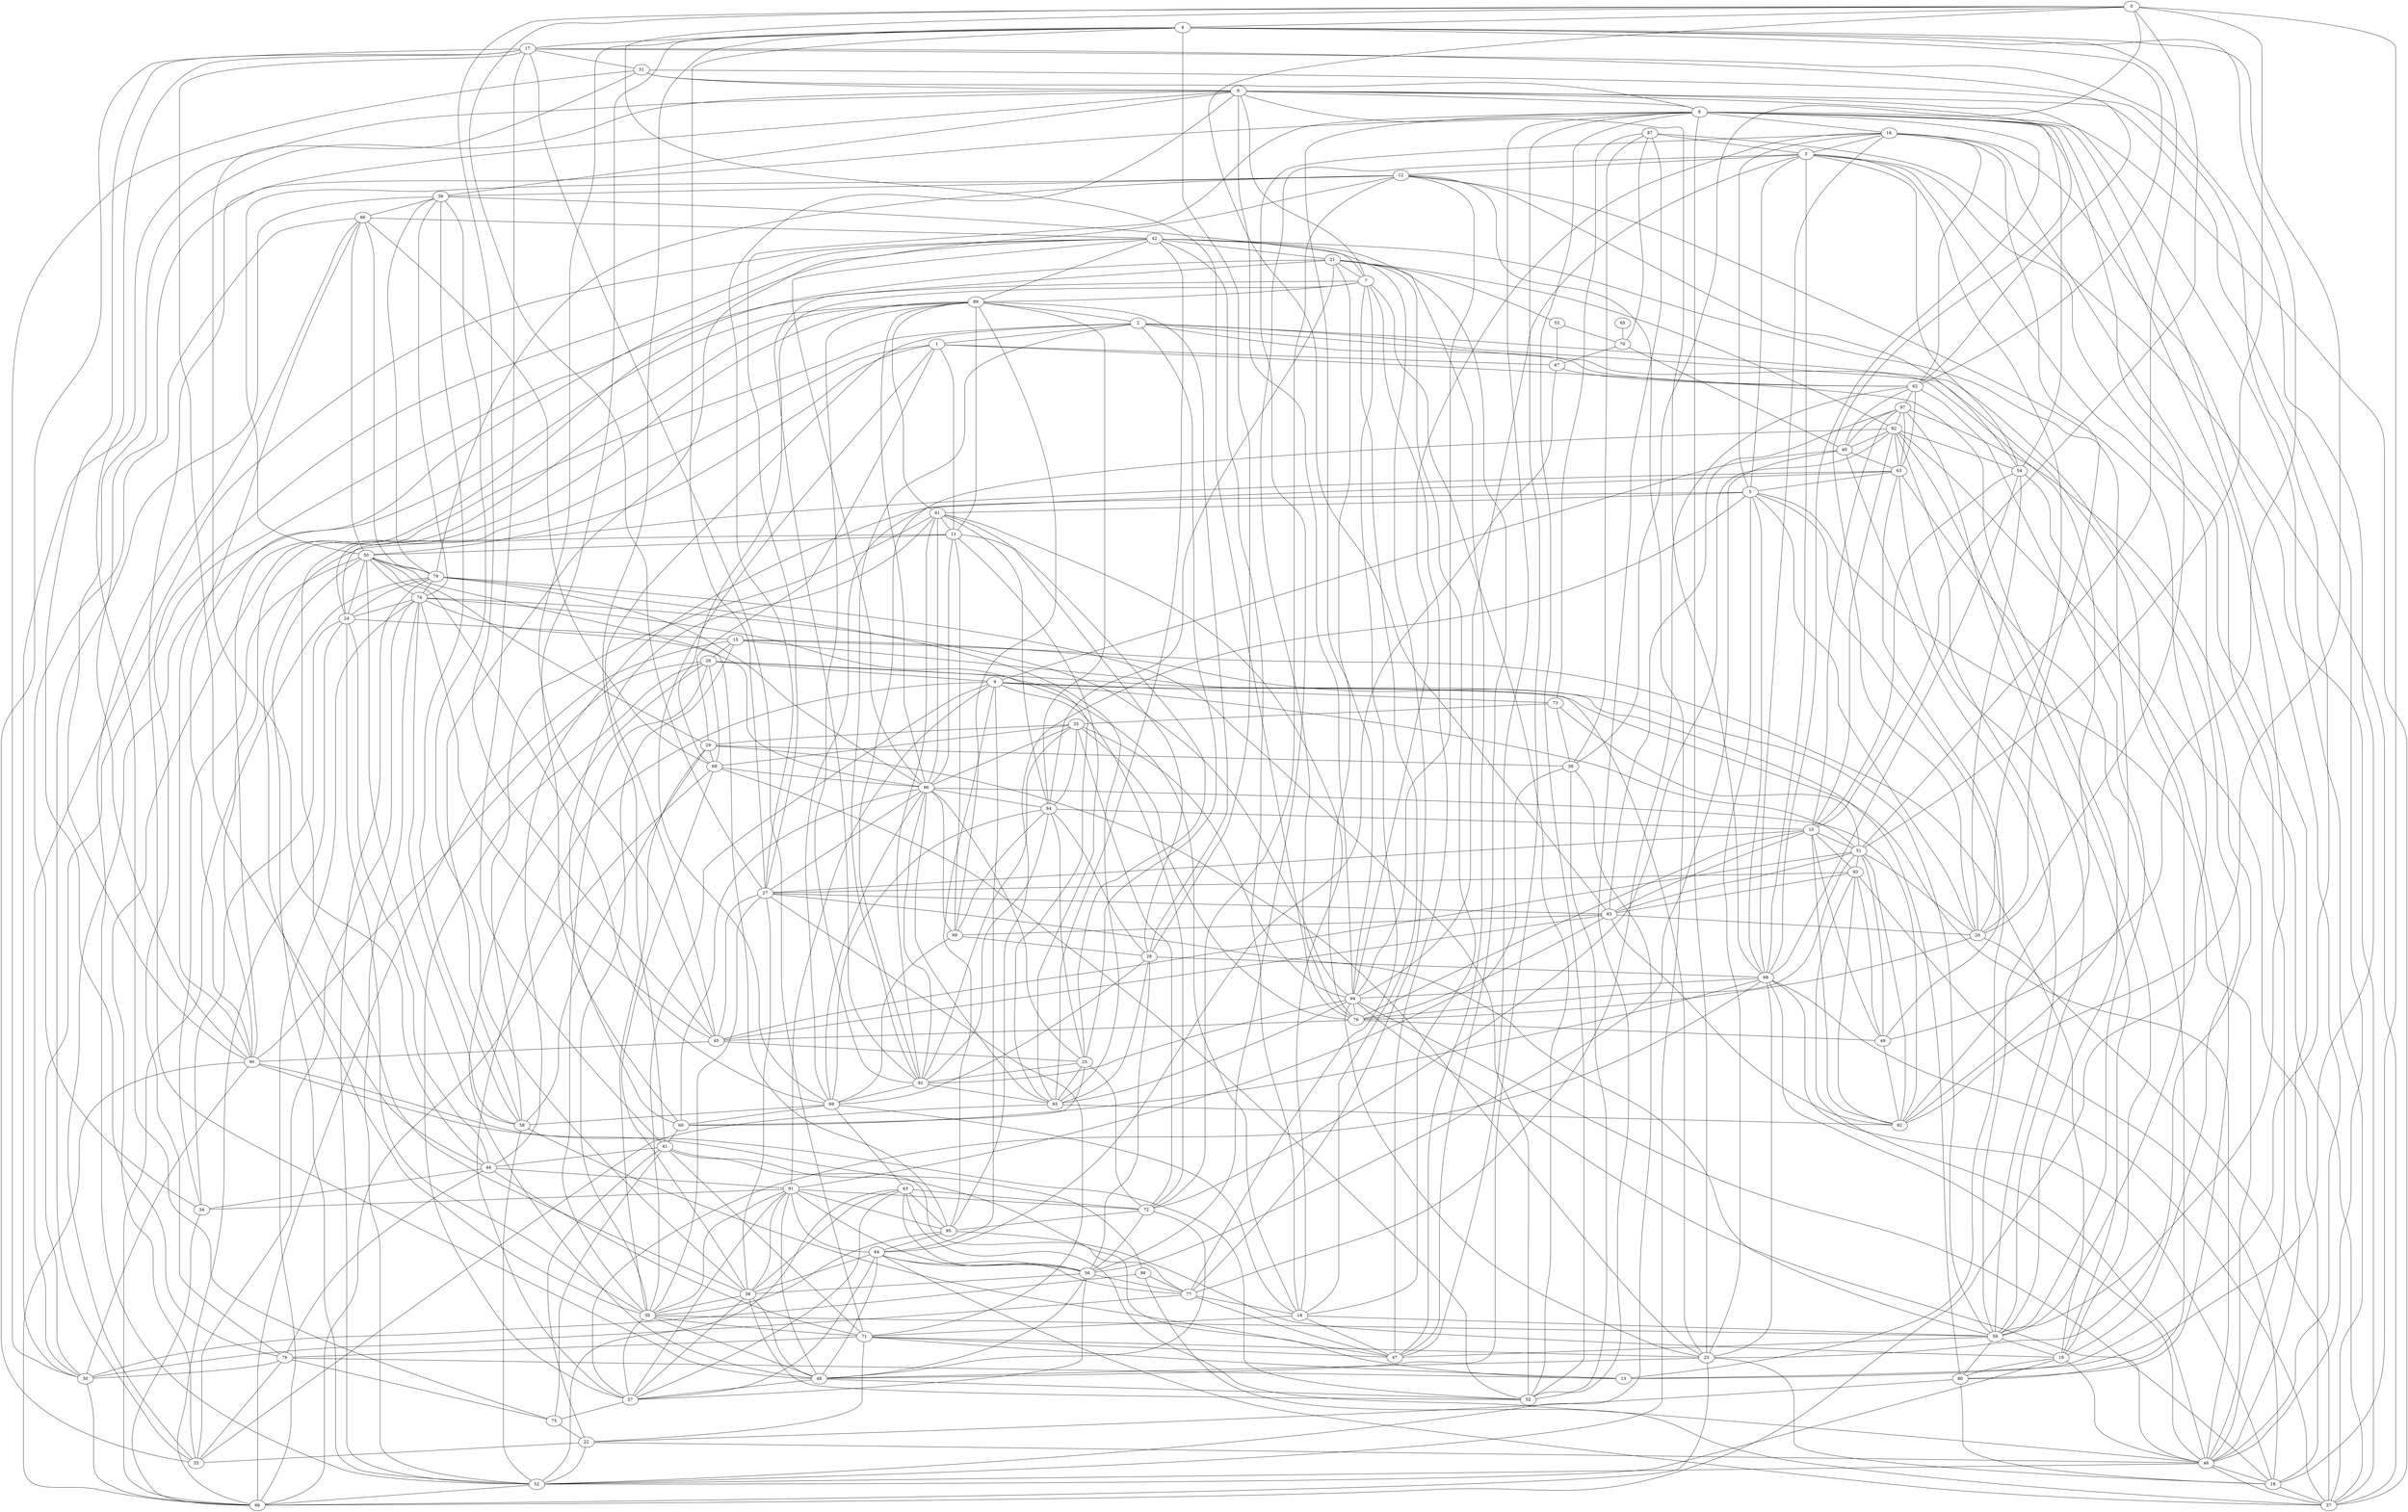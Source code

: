 graph G {
0 [block=2];
1 [block=8];
2 [block=9];
3 [block=4];
4 [block=2];
5 [block=4];
6 [block=4];
7 [block=6];
8 [block=4];
9 [block=3];
10 [block=2];
11 [block=0];
12 [block=1];
13 [block=7];
14 [block=6];
15 [block=9];
16 [block=4];
17 [block=7];
18 [block=4];
19 [block=9];
20 [block=4];
21 [block=6];
22 [block=7];
23 [block=4];
24 [block=1];
25 [block=0];
26 [block=3];
27 [block=2];
28 [block=0];
29 [block=5];
30 [block=6];
31 [block=7];
32 [block=3];
33 [block=7];
34 [block=1];
35 [block=5];
36 [block=1];
37 [block=4];
38 [block=5];
39 [block=3];
40 [block=9];
41 [block=7];
42 [block=6];
43 [block=3];
44 [block=7];
45 [block=2];
46 [block=4];
47 [block=6];
48 [block=3];
49 [block=2];
50 [block=1];
51 [block=2];
52 [block=1];
53 [block=8];
54 [block=4];
55 [block=5];
56 [block=3];
57 [block=3];
58 [block=1];
59 [block=9];
60 [block=0];
61 [block=0];
62 [block=9];
63 [block=9];
64 [block=3];
65 [block=8];
66 [block=1];
67 [block=8];
68 [block=5];
69 [block=0];
70 [block=8];
71 [block=7];
72 [block=3];
73 [block=5];
74 [block=1];
75 [block=7];
76 [block=7];
77 [block=6];
78 [block=2];
79 [block=1];
80 [block=9];
81 [block=0];
82 [block=9];
83 [block=2];
84 [block=0];
85 [block=0];
86 [block=1];
87 [block=5];
88 [block=4];
89 [block=0];
90 [block=6];
91 [block=3];
92 [block=2];
93 [block=2];
94 [block=4];
95 [block=3];
96 [block=0];
97 [block=9];
98 [block=6];
99 [block=0];
0--27 ;
0--10 ;
0--4 ;
0--78 ;
0--83 ;
1--67 ;
2--81 ;
2--1 ;
3--12 ;
3--94 ;
3--78 ;
3--23 ;
4--17 ;
4--28 ;
4--41 ;
4--60 ;
4--62 ;
4--49 ;
4--51 ;
4--27 ;
4--45 ;
5--44 ;
5--3 ;
5--61 ;
6--94 ;
6--88 ;
6--8 ;
7--30 ;
7--55 ;
7--36 ;
7--89 ;
7--6 ;
8--55 ;
8--88 ;
8--23 ;
8--59 ;
8--48 ;
8--47 ;
8--16 ;
8--94 ;
9--64 ;
9--72 ;
9--40 ;
9--51 ;
9--73 ;
9--46 ;
10--51 ;
10--78 ;
10--97 ;
10--92 ;
11--1 ;
11--50 ;
12--36 ;
13--41 ;
13--17 ;
14--69 ;
14--47 ;
14--61 ;
14--7 ;
14--26 ;
14--71 ;
14--59 ;
14--42 ;
15--66 ;
15--80 ;
15--26 ;
16--46 ;
16--20 ;
16--3 ;
16--62 ;
16--37 ;
16--5 ;
17--62 ;
17--41 ;
17--31 ;
17--71 ;
18--93 ;
18--37 ;
18--0 ;
18--94 ;
19--15 ;
19--2 ;
19--52 ;
19--46 ;
19--80 ;
19--63 ;
20--78 ;
20--37 ;
20--3 ;
20--6 ;
20--5 ;
20--8 ;
21--78 ;
21--81 ;
21--53 ;
21--14 ;
21--7 ;
22--52 ;
22--46 ;
22--41 ;
22--33 ;
23--26 ;
23--29 ;
23--66 ;
23--48 ;
23--5 ;
23--18 ;
23--94 ;
24--15 ;
24--66 ;
24--1 ;
24--63 ;
24--44 ;
24--50 ;
25--60 ;
25--96 ;
25--2 ;
25--72 ;
25--81 ;
25--85 ;
25--84 ;
26--57 ;
26--9 ;
27--39 ;
27--71 ;
27--45 ;
27--32 ;
27--83 ;
27--6 ;
27--96 ;
27--59 ;
27--10 ;
27--8 ;
28--89 ;
28--88 ;
28--11 ;
29--38 ;
29--1 ;
29--50 ;
29--68 ;
30--66 ;
30--6 ;
31--8 ;
31--30 ;
31--44 ;
31--6 ;
31--13 ;
32--11 ;
32--15 ;
32--91 ;
32--24 ;
32--29 ;
32--9 ;
32--48 ;
32--59 ;
32--71 ;
32--26 ;
33--17 ;
33--2 ;
34--50 ;
34--66 ;
34--24 ;
34--86 ;
35--72 ;
35--78 ;
35--81 ;
35--29 ;
35--94 ;
35--68 ;
35--96 ;
36--79 ;
36--6 ;
36--86 ;
36--33 ;
36--58 ;
37--6 ;
37--8 ;
38--55 ;
38--52 ;
38--0 ;
38--91 ;
38--73 ;
39--68 ;
39--32 ;
39--36 ;
39--55 ;
39--89 ;
39--91 ;
40--63 ;
41--44 ;
41--75 ;
41--77 ;
42--47 ;
42--90 ;
42--21 ;
42--30 ;
43--39 ;
43--72 ;
43--95 ;
43--46 ;
43--56 ;
43--52 ;
43--57 ;
44--76 ;
44--34 ;
44--91 ;
44--17 ;
44--71 ;
45--51 ;
45--2 ;
45--0 ;
45--74 ;
45--90 ;
45--25 ;
46--93 ;
46--52 ;
46--3 ;
46--6 ;
46--5 ;
46--8 ;
46--18 ;
46--37 ;
47--21 ;
47--7 ;
48--91 ;
48--26 ;
48--39 ;
48--55 ;
48--6 ;
48--64 ;
48--57 ;
49--5 ;
49--93 ;
49--10 ;
49--51 ;
49--92 ;
50--1 ;
50--12 ;
50--79 ;
51--83 ;
51--73 ;
51--92 ;
51--20 ;
51--0 ;
51--93 ;
52--50 ;
52--12 ;
52--79 ;
52--66 ;
53--70 ;
53--67 ;
54--20 ;
54--88 ;
54--12 ;
54--10 ;
54--3 ;
54--8 ;
54--18 ;
55--79 ;
56--39 ;
56--40 ;
56--77 ;
56--16 ;
56--57 ;
56--48 ;
56--72 ;
56--28 ;
57--75 ;
57--88 ;
57--39 ;
57--9 ;
57--32 ;
58--52 ;
58--47 ;
58--61 ;
58--50 ;
58--29 ;
58--12 ;
59--47 ;
59--2 ;
59--15 ;
59--19 ;
59--1 ;
59--97 ;
59--40 ;
60--41 ;
60--88 ;
60--61 ;
60--96 ;
61--25 ;
61--81 ;
61--11 ;
62--2 ;
62--97 ;
62--40 ;
62--59 ;
63--13 ;
63--62 ;
63--5 ;
64--37 ;
64--39 ;
64--57 ;
64--56 ;
65--70 ;
66--12 ;
67--62 ;
67--64 ;
68--66 ;
68--96 ;
68--7 ;
68--86 ;
68--55 ;
68--26 ;
69--84 ;
69--1 ;
69--63 ;
69--58 ;
69--50 ;
69--28 ;
69--43 ;
69--96 ;
69--99 ;
69--60 ;
70--40 ;
70--67 ;
71--23 ;
71--13 ;
71--47 ;
71--76 ;
71--41 ;
71--22 ;
72--48 ;
72--12 ;
72--95 ;
73--35 ;
74--36 ;
74--33 ;
74--52 ;
74--50 ;
74--96 ;
74--85 ;
74--94 ;
74--58 ;
74--66 ;
74--24 ;
75--17 ;
75--22 ;
76--33 ;
76--42 ;
76--17 ;
76--30 ;
76--13 ;
76--75 ;
77--64 ;
77--62 ;
77--7 ;
77--47 ;
77--30 ;
77--14 ;
77--42 ;
78--45 ;
78--83 ;
78--51 ;
78--49 ;
79--66 ;
79--74 ;
79--24 ;
79--12 ;
80--22 ;
80--18 ;
80--63 ;
80--59 ;
81--96 ;
81--85 ;
81--69 ;
82--81 ;
82--63 ;
82--72 ;
82--54 ;
82--80 ;
82--21 ;
82--19 ;
82--10 ;
82--59 ;
82--40 ;
83--97 ;
83--99 ;
83--20 ;
83--45 ;
83--10 ;
83--92 ;
84--81 ;
84--10 ;
84--89 ;
84--21 ;
84--35 ;
84--61 ;
84--28 ;
85--92 ;
85--94 ;
85--11 ;
85--96 ;
85--79 ;
85--28 ;
85--33 ;
85--42 ;
86--42 ;
86--50 ;
86--79 ;
86--52 ;
87--37 ;
87--73 ;
87--70 ;
87--3 ;
87--38 ;
87--55 ;
88--5 ;
88--46 ;
88--3 ;
88--23 ;
88--94 ;
88--16 ;
88--18 ;
88--37 ;
89--11 ;
89--96 ;
89--42 ;
89--33 ;
89--61 ;
89--2 ;
89--81 ;
90--30 ;
90--89 ;
90--86 ;
90--6 ;
90--8 ;
90--26 ;
90--55 ;
90--66 ;
90--21 ;
90--98 ;
91--34 ;
91--64 ;
91--57 ;
91--56 ;
91--72 ;
91--9 ;
92--2 ;
92--96 ;
92--4 ;
92--42 ;
92--93 ;
93--10 ;
93--27 ;
93--83 ;
94--16 ;
94--81 ;
94--78 ;
94--46 ;
94--12 ;
95--19 ;
95--9 ;
95--91 ;
95--5 ;
95--64 ;
95--50 ;
95--32 ;
96--42 ;
96--79 ;
96--84 ;
96--11 ;
96--61 ;
97--63 ;
97--37 ;
97--40 ;
97--82 ;
98--37 ;
98--77 ;
98--30 ;
99--11 ;
99--28 ;
99--89 ;
99--84 ;
99--96 ;
}

